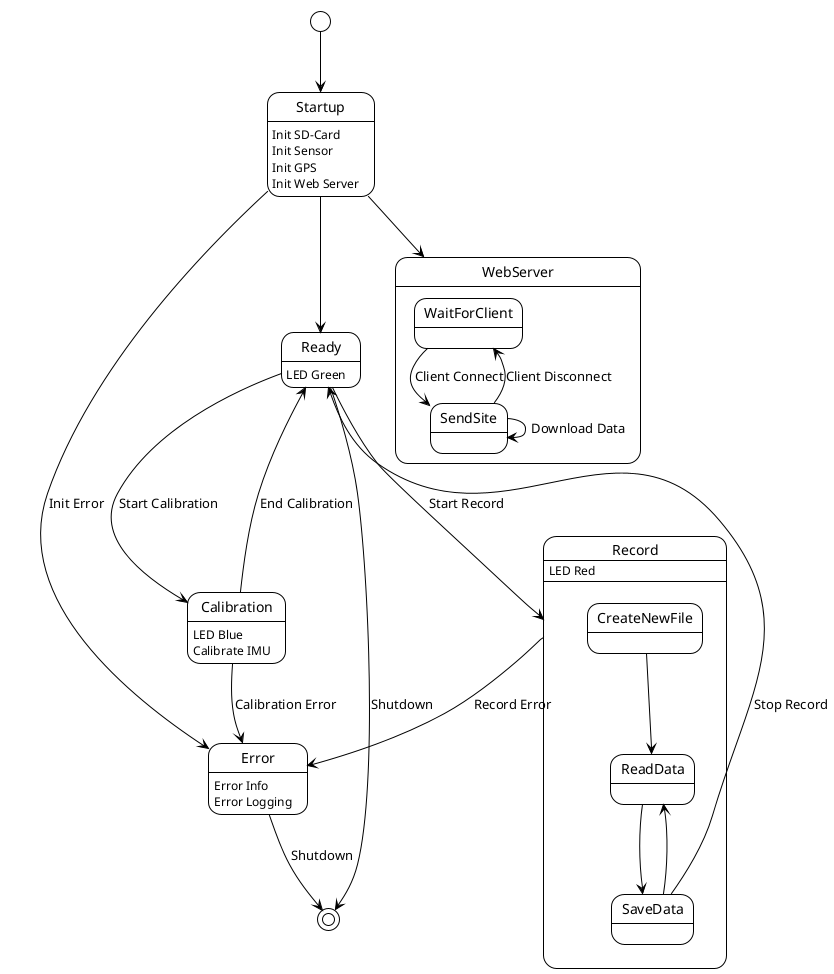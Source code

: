 @startuml

!theme plain


state Error {
    Error : Error Info
    Error : Error Logging

}

state WebServer {
    WaitForClient --> SendSite : Client Connect
    SendSite --> WaitForClient : Client Disconnect
    SendSite --> SendSite : Download Data
}

state Startup{
    Startup : Init SD-Card
    Startup : Init Sensor
    Startup : Init GPS
    Startup : Init Web Server

}

state Ready {
    Ready : LED Green
}


state Record {

    Record : LED Red

    CreateNewFile --> ReadData
    ReadData --> SaveData
    SaveData --> ReadData

    SaveData --> Ready : Stop Record
}

state Calibration{
    Calibration : LED Blue
    Calibration : Calibrate IMU
}





[*] --> Startup

Startup --> WebServer
Startup --> Ready
Startup --> Error : Init Error



Ready --> Calibration : Start Calibration
Ready --> Record : Start Record
Ready --> [*] : Shutdown

Record --> Error : Record Error

Calibration --> Ready : End Calibration
Calibration --> Error : Calibration Error


Error --> [*] : Shutdown




















@enduml